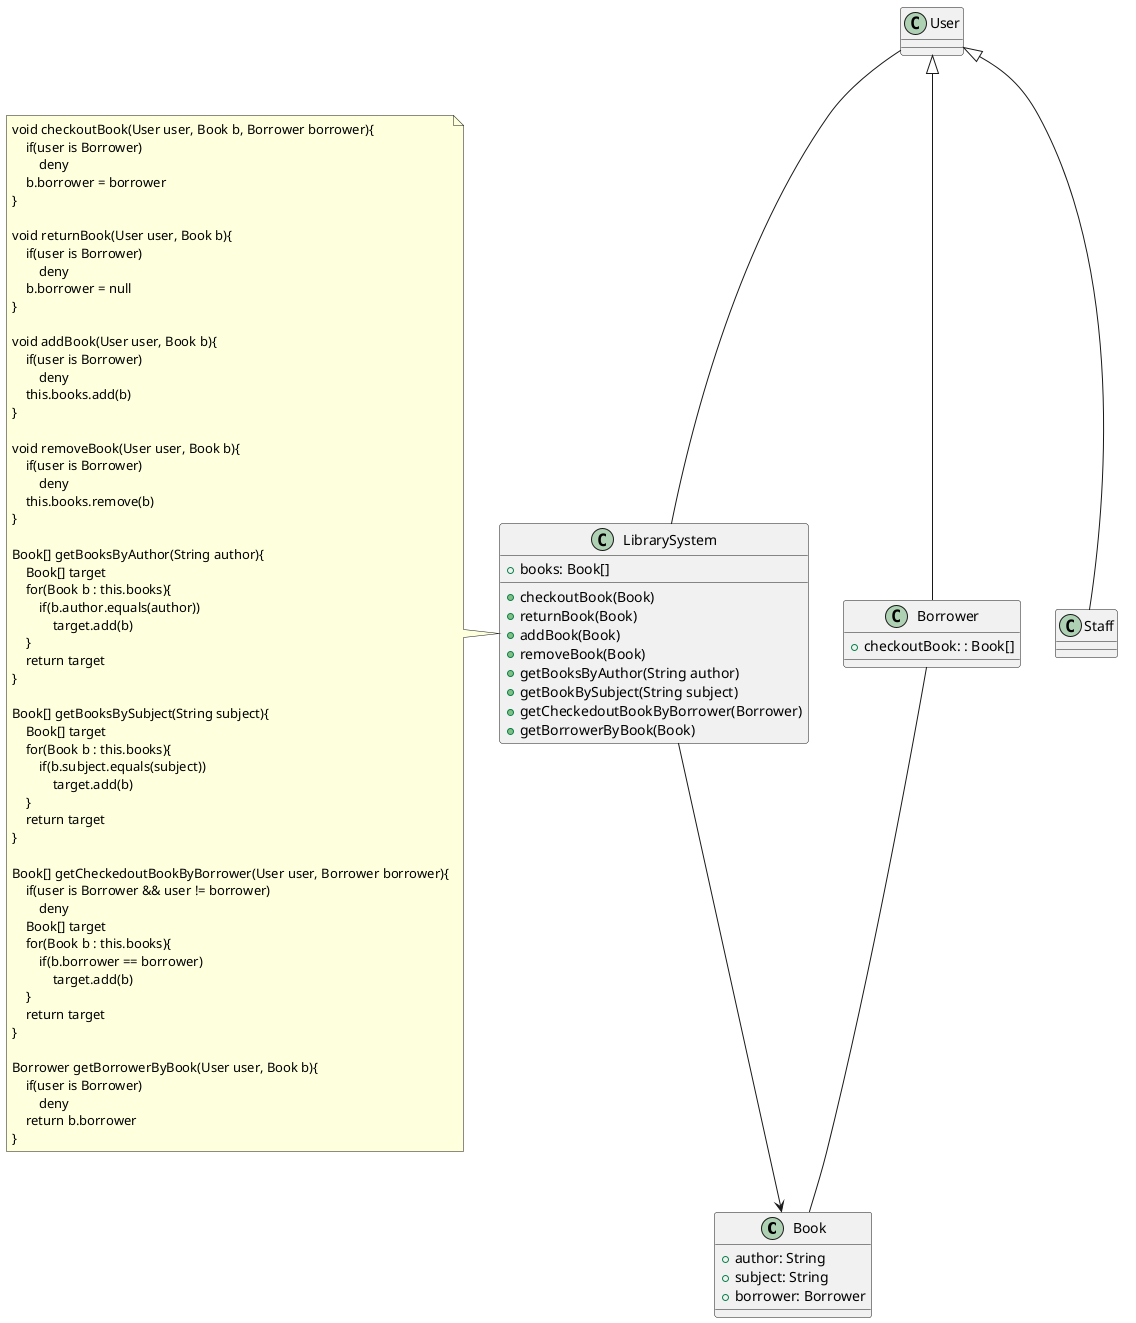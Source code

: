 @startuml init3

class Book{
    + author: String
    + subject: String
    + borrower: Borrower
}

class User{

}

together{
    class Staff{

    }

    class Borrower{
        + checkoutBook: : Book[]
    }
}

User <|-- Staff
User <|-- Borrower

class LibrarySystem{
    + books: Book[]
    + checkoutBook(Book)
    + returnBook(Book)
    + addBook(Book)
    + removeBook(Book)
    + getBooksByAuthor(String author)
    + getBookBySubject(String subject)
    + getCheckedoutBookByBorrower(Borrower)
    + getBorrowerByBook(Book)
}

User -- LibrarySystem

note left of LibrarySystem
void checkoutBook(User user, Book b, Borrower borrower){
    if(user is Borrower)
        deny
    b.borrower = borrower
}

void returnBook(User user, Book b){
    if(user is Borrower)
        deny
    b.borrower = null
}

void addBook(User user, Book b){
    if(user is Borrower)
        deny
    this.books.add(b)
}

void removeBook(User user, Book b){
    if(user is Borrower)
        deny
    this.books.remove(b)
}

Book[] getBooksByAuthor(String author){
    Book[] target
    for(Book b : this.books){
        if(b.author.equals(author))
            target.add(b)
    }
    return target
}

Book[] getBooksBySubject(String subject){
    Book[] target
    for(Book b : this.books){
        if(b.subject.equals(subject))
            target.add(b)
    }
    return target
}

Book[] getCheckedoutBookByBorrower(User user, Borrower borrower){
    if(user is Borrower && user != borrower)
        deny
    Book[] target
    for(Book b : this.books){
        if(b.borrower == borrower)
            target.add(b)
    }
    return target
}

Borrower getBorrowerByBook(User user, Book b){
    if(user is Borrower)
        deny
    return b.borrower
}
end note

LibrarySystem --> Book
Borrower -- Book

@enduml